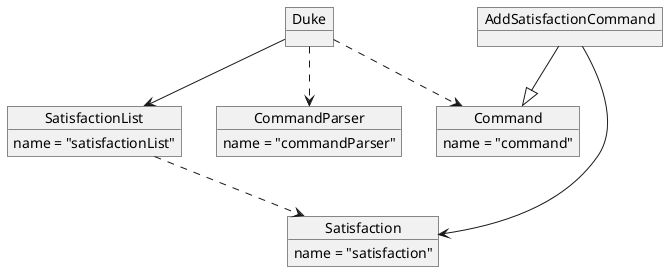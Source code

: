 @startuml
'https://plantuml.com/object-diagram
'object London
'object Washington
'object Berlin
'object NewYork
'
'map CapitalCity {
' UK *-> London
' USA *--> Washington
' Germany *---> Berlin
'}
'
'NewYork --> CapitalCity::USA

object Duke
object SatisfactionList
SatisfactionList : name = "satisfactionList"

object Command
Command : name = "command"

object CommandParser
CommandParser : name = "commandParser"

object AddSatisfactionCommand

object Satisfaction
Satisfaction : name = "satisfaction"

Duke --> SatisfactionList
Duke ..> CommandParser
Duke ..> Command

AddSatisfactionCommand --> Satisfaction
AddSatisfactionCommand --|> Command

SatisfactionList ..> Satisfaction

@enduml




